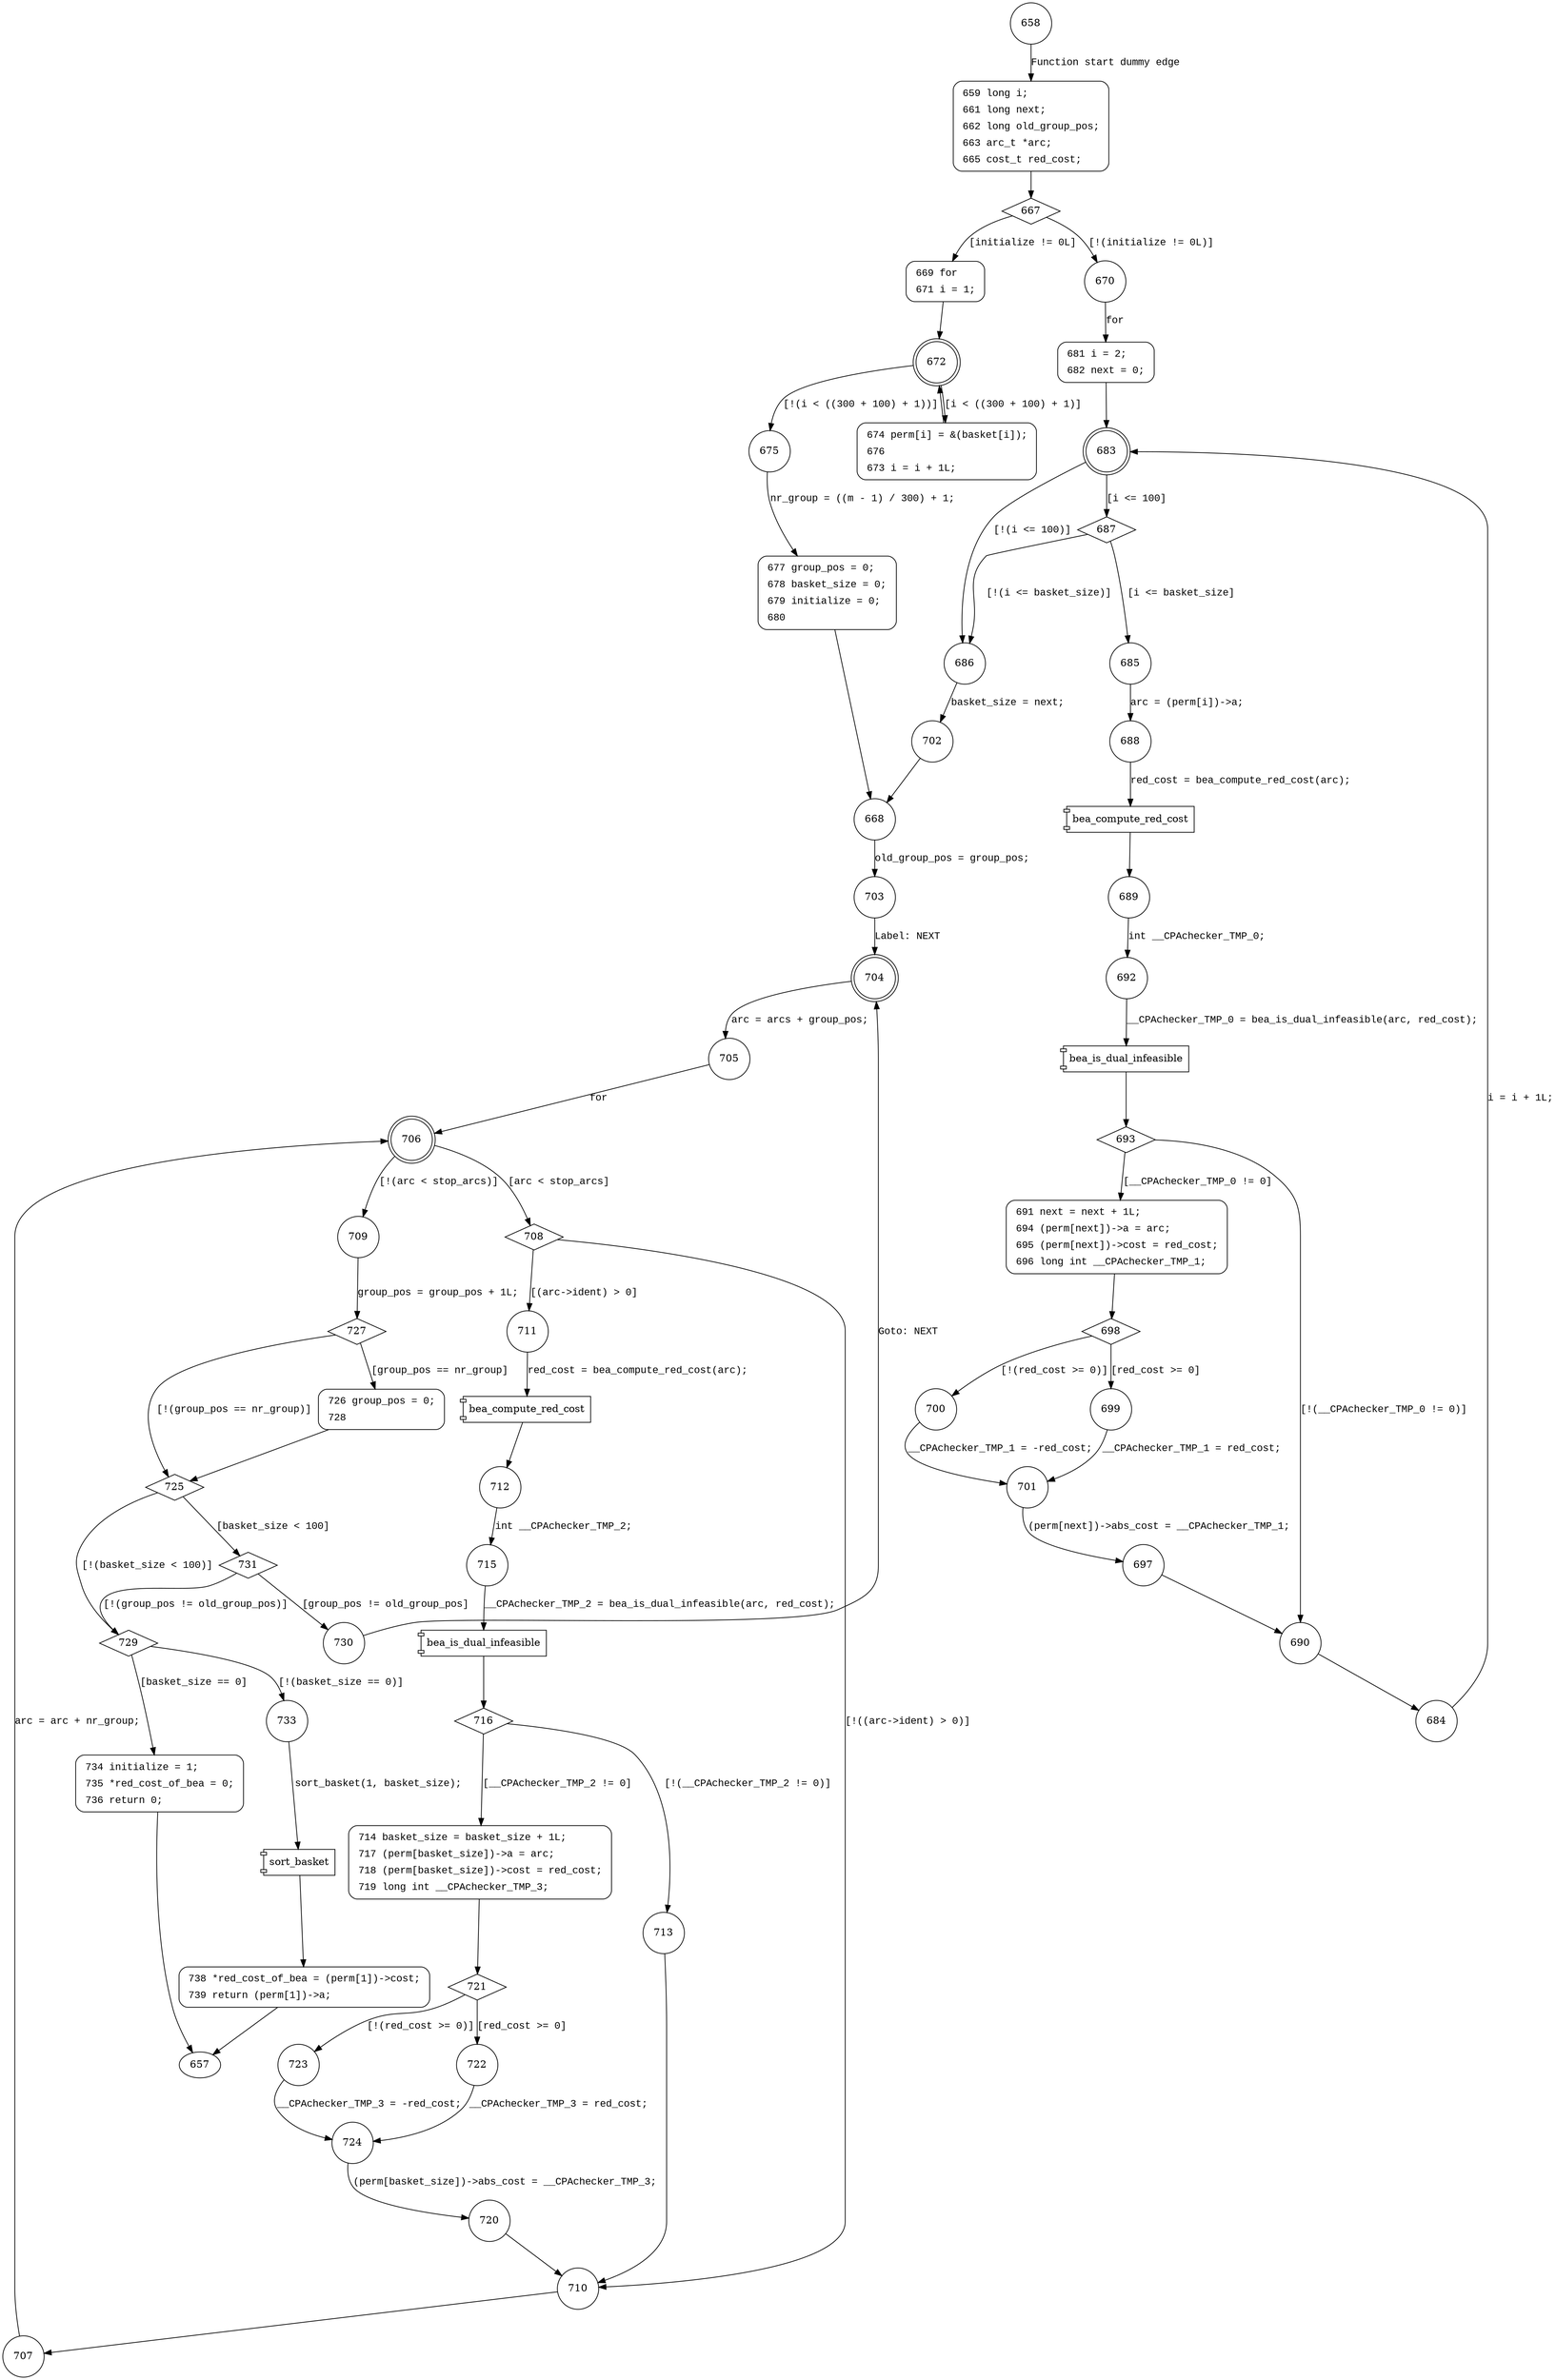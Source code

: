 digraph primal_bea_mpp {
658 [shape="circle"]
659 [shape="circle"]
667 [shape="diamond"]
670 [shape="circle"]
669 [shape="circle"]
672 [shape="doublecircle"]
675 [shape="circle"]
674 [shape="circle"]
677 [shape="circle"]
668 [shape="circle"]
703 [shape="circle"]
704 [shape="doublecircle"]
705 [shape="circle"]
706 [shape="doublecircle"]
709 [shape="circle"]
708 [shape="diamond"]
710 [shape="circle"]
711 [shape="circle"]
712 [shape="circle"]
715 [shape="circle"]
716 [shape="diamond"]
713 [shape="circle"]
714 [shape="circle"]
721 [shape="diamond"]
723 [shape="circle"]
722 [shape="circle"]
724 [shape="circle"]
720 [shape="circle"]
707 [shape="circle"]
727 [shape="diamond"]
725 [shape="diamond"]
726 [shape="circle"]
729 [shape="diamond"]
731 [shape="diamond"]
730 [shape="circle"]
733 [shape="circle"]
734 [shape="circle"]
738 [shape="circle"]
681 [shape="circle"]
683 [shape="doublecircle"]
686 [shape="circle"]
687 [shape="diamond"]
685 [shape="circle"]
688 [shape="circle"]
689 [shape="circle"]
692 [shape="circle"]
693 [shape="diamond"]
690 [shape="circle"]
691 [shape="circle"]
698 [shape="diamond"]
700 [shape="circle"]
699 [shape="circle"]
701 [shape="circle"]
697 [shape="circle"]
684 [shape="circle"]
702 [shape="circle"]
659 [style="filled,bold" penwidth="1" fillcolor="white" fontname="Courier New" shape="Mrecord" label=<<table border="0" cellborder="0" cellpadding="3" bgcolor="white"><tr><td align="right">659</td><td align="left">long i;</td></tr><tr><td align="right">661</td><td align="left">long next;</td></tr><tr><td align="right">662</td><td align="left">long old_group_pos;</td></tr><tr><td align="right">663</td><td align="left">arc_t *arc;</td></tr><tr><td align="right">665</td><td align="left">cost_t red_cost;</td></tr></table>>]
659 -> 667[label=""]
669 [style="filled,bold" penwidth="1" fillcolor="white" fontname="Courier New" shape="Mrecord" label=<<table border="0" cellborder="0" cellpadding="3" bgcolor="white"><tr><td align="right">669</td><td align="left">for</td></tr><tr><td align="right">671</td><td align="left">i = 1;</td></tr></table>>]
669 -> 672[label=""]
674 [style="filled,bold" penwidth="1" fillcolor="white" fontname="Courier New" shape="Mrecord" label=<<table border="0" cellborder="0" cellpadding="3" bgcolor="white"><tr><td align="right">674</td><td align="left">perm[i] = &amp;(basket[i]);</td></tr><tr><td align="right">676</td><td align="left"></td></tr><tr><td align="right">673</td><td align="left">i = i + 1L;</td></tr></table>>]
674 -> 672[label=""]
677 [style="filled,bold" penwidth="1" fillcolor="white" fontname="Courier New" shape="Mrecord" label=<<table border="0" cellborder="0" cellpadding="3" bgcolor="white"><tr><td align="right">677</td><td align="left">group_pos = 0;</td></tr><tr><td align="right">678</td><td align="left">basket_size = 0;</td></tr><tr><td align="right">679</td><td align="left">initialize = 0;</td></tr><tr><td align="right">680</td><td align="left"></td></tr></table>>]
677 -> 668[label=""]
714 [style="filled,bold" penwidth="1" fillcolor="white" fontname="Courier New" shape="Mrecord" label=<<table border="0" cellborder="0" cellpadding="3" bgcolor="white"><tr><td align="right">714</td><td align="left">basket_size = basket_size + 1L;</td></tr><tr><td align="right">717</td><td align="left">(perm[basket_size])-&gt;a = arc;</td></tr><tr><td align="right">718</td><td align="left">(perm[basket_size])-&gt;cost = red_cost;</td></tr><tr><td align="right">719</td><td align="left">long int __CPAchecker_TMP_3;</td></tr></table>>]
714 -> 721[label=""]
726 [style="filled,bold" penwidth="1" fillcolor="white" fontname="Courier New" shape="Mrecord" label=<<table border="0" cellborder="0" cellpadding="3" bgcolor="white"><tr><td align="right">726</td><td align="left">group_pos = 0;</td></tr><tr><td align="right">728</td><td align="left"></td></tr></table>>]
726 -> 725[label=""]
734 [style="filled,bold" penwidth="1" fillcolor="white" fontname="Courier New" shape="Mrecord" label=<<table border="0" cellborder="0" cellpadding="3" bgcolor="white"><tr><td align="right">734</td><td align="left">initialize = 1;</td></tr><tr><td align="right">735</td><td align="left">*red_cost_of_bea = 0;</td></tr><tr><td align="right">736</td><td align="left">return 0;</td></tr></table>>]
734 -> 657[label=""]
738 [style="filled,bold" penwidth="1" fillcolor="white" fontname="Courier New" shape="Mrecord" label=<<table border="0" cellborder="0" cellpadding="3" bgcolor="white"><tr><td align="right">738</td><td align="left">*red_cost_of_bea = (perm[1])-&gt;cost;</td></tr><tr><td align="right">739</td><td align="left">return (perm[1])-&gt;a;</td></tr></table>>]
738 -> 657[label=""]
681 [style="filled,bold" penwidth="1" fillcolor="white" fontname="Courier New" shape="Mrecord" label=<<table border="0" cellborder="0" cellpadding="3" bgcolor="white"><tr><td align="right">681</td><td align="left">i = 2;</td></tr><tr><td align="right">682</td><td align="left">next = 0;</td></tr></table>>]
681 -> 683[label=""]
691 [style="filled,bold" penwidth="1" fillcolor="white" fontname="Courier New" shape="Mrecord" label=<<table border="0" cellborder="0" cellpadding="3" bgcolor="white"><tr><td align="right">691</td><td align="left">next = next + 1L;</td></tr><tr><td align="right">694</td><td align="left">(perm[next])-&gt;a = arc;</td></tr><tr><td align="right">695</td><td align="left">(perm[next])-&gt;cost = red_cost;</td></tr><tr><td align="right">696</td><td align="left">long int __CPAchecker_TMP_1;</td></tr></table>>]
691 -> 698[label=""]
658 -> 659 [label="Function start dummy edge" fontname="Courier New"]
667 -> 670 [label="[!(initialize != 0L)]" fontname="Courier New"]
667 -> 669 [label="[initialize != 0L]" fontname="Courier New"]
672 -> 675 [label="[!(i < ((300 + 100) + 1))]" fontname="Courier New"]
672 -> 674 [label="[i < ((300 + 100) + 1)]" fontname="Courier New"]
675 -> 677 [label="nr_group = ((m - 1) / 300) + 1;" fontname="Courier New"]
668 -> 703 [label="old_group_pos = group_pos;" fontname="Courier New"]
704 -> 705 [label="arc = arcs + group_pos;" fontname="Courier New"]
706 -> 709 [label="[!(arc < stop_arcs)]" fontname="Courier New"]
706 -> 708 [label="[arc < stop_arcs]" fontname="Courier New"]
708 -> 710 [label="[!((arc->ident) > 0)]" fontname="Courier New"]
708 -> 711 [label="[(arc->ident) > 0]" fontname="Courier New"]
100015 [shape="component" label="bea_compute_red_cost"]
711 -> 100015 [label="red_cost = bea_compute_red_cost(arc);" fontname="Courier New"]
100015 -> 712 [label="" fontname="Courier New"]
100016 [shape="component" label="bea_is_dual_infeasible"]
715 -> 100016 [label="__CPAchecker_TMP_2 = bea_is_dual_infeasible(arc, red_cost);" fontname="Courier New"]
100016 -> 716 [label="" fontname="Courier New"]
716 -> 713 [label="[!(__CPAchecker_TMP_2 != 0)]" fontname="Courier New"]
716 -> 714 [label="[__CPAchecker_TMP_2 != 0]" fontname="Courier New"]
721 -> 723 [label="[!(red_cost >= 0)]" fontname="Courier New"]
721 -> 722 [label="[red_cost >= 0]" fontname="Courier New"]
724 -> 720 [label="(perm[basket_size])->abs_cost = __CPAchecker_TMP_3;" fontname="Courier New"]
710 -> 707 [label="" fontname="Courier New"]
723 -> 724 [label="__CPAchecker_TMP_3 = -red_cost;" fontname="Courier New"]
709 -> 727 [label="group_pos = group_pos + 1L;" fontname="Courier New"]
727 -> 725 [label="[!(group_pos == nr_group)]" fontname="Courier New"]
727 -> 726 [label="[group_pos == nr_group]" fontname="Courier New"]
725 -> 729 [label="[!(basket_size < 100)]" fontname="Courier New"]
725 -> 731 [label="[basket_size < 100]" fontname="Courier New"]
731 -> 729 [label="[!(group_pos != old_group_pos)]" fontname="Courier New"]
731 -> 730 [label="[group_pos != old_group_pos]" fontname="Courier New"]
729 -> 733 [label="[!(basket_size == 0)]" fontname="Courier New"]
729 -> 734 [label="[basket_size == 0]" fontname="Courier New"]
100017 [shape="component" label="sort_basket"]
733 -> 100017 [label="sort_basket(1, basket_size);" fontname="Courier New"]
100017 -> 738 [label="" fontname="Courier New"]
670 -> 681 [label="for" fontname="Courier New"]
683 -> 686 [label="[!(i <= 100)]" fontname="Courier New"]
683 -> 687 [label="[i <= 100]" fontname="Courier New"]
687 -> 686 [label="[!(i <= basket_size)]" fontname="Courier New"]
687 -> 685 [label="[i <= basket_size]" fontname="Courier New"]
100018 [shape="component" label="bea_compute_red_cost"]
688 -> 100018 [label="red_cost = bea_compute_red_cost(arc);" fontname="Courier New"]
100018 -> 689 [label="" fontname="Courier New"]
100019 [shape="component" label="bea_is_dual_infeasible"]
692 -> 100019 [label="__CPAchecker_TMP_0 = bea_is_dual_infeasible(arc, red_cost);" fontname="Courier New"]
100019 -> 693 [label="" fontname="Courier New"]
693 -> 690 [label="[!(__CPAchecker_TMP_0 != 0)]" fontname="Courier New"]
693 -> 691 [label="[__CPAchecker_TMP_0 != 0]" fontname="Courier New"]
698 -> 700 [label="[!(red_cost >= 0)]" fontname="Courier New"]
698 -> 699 [label="[red_cost >= 0]" fontname="Courier New"]
701 -> 697 [label="(perm[next])->abs_cost = __CPAchecker_TMP_1;" fontname="Courier New"]
690 -> 684 [label="" fontname="Courier New"]
700 -> 701 [label="__CPAchecker_TMP_1 = -red_cost;" fontname="Courier New"]
686 -> 702 [label="basket_size = next;" fontname="Courier New"]
703 -> 704 [label="Label: NEXT" fontname="Courier New"]
705 -> 706 [label="for" fontname="Courier New"]
712 -> 715 [label="int __CPAchecker_TMP_2;" fontname="Courier New"]
722 -> 724 [label="__CPAchecker_TMP_3 = red_cost;" fontname="Courier New"]
720 -> 710 [label="" fontname="Courier New"]
707 -> 706 [label="arc = arc + nr_group;" fontname="Courier New"]
713 -> 710 [label="" fontname="Courier New"]
730 -> 704 [label="Goto: NEXT" fontname="Courier New"]
685 -> 688 [label="arc = (perm[i])->a;" fontname="Courier New"]
689 -> 692 [label="int __CPAchecker_TMP_0;" fontname="Courier New"]
699 -> 701 [label="__CPAchecker_TMP_1 = red_cost;" fontname="Courier New"]
697 -> 690 [label="" fontname="Courier New"]
684 -> 683 [label="i = i + 1L;" fontname="Courier New"]
702 -> 668 [label="" fontname="Courier New"]
}